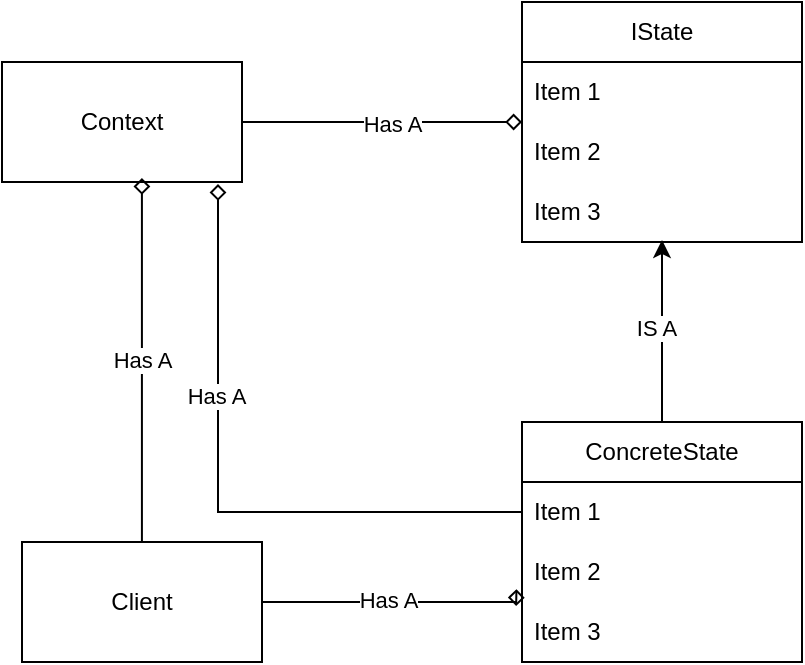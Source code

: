 <mxfile version="24.5.5" type="github">
  <diagram name="Page-1" id="NQerDazKBHutm1uH8_mD">
    <mxGraphModel dx="1242" dy="820" grid="1" gridSize="10" guides="1" tooltips="1" connect="1" arrows="1" fold="1" page="1" pageScale="1" pageWidth="827" pageHeight="1169" math="0" shadow="0">
      <root>
        <mxCell id="0" />
        <mxCell id="1" parent="0" />
        <mxCell id="QrRm8U3JqOkUNstwML88-2" style="edgeStyle=orthogonalEdgeStyle;rounded=0;orthogonalLoop=1;jettySize=auto;html=1;endArrow=diamond;endFill=0;" parent="1" source="QrRm8U3JqOkUNstwML88-1" target="QrRm8U3JqOkUNstwML88-3" edge="1">
          <mxGeometry relative="1" as="geometry">
            <mxPoint x="440" y="210" as="targetPoint" />
          </mxGeometry>
        </mxCell>
        <mxCell id="QrRm8U3JqOkUNstwML88-8" value="Has A" style="edgeLabel;html=1;align=center;verticalAlign=middle;resizable=0;points=[];" parent="QrRm8U3JqOkUNstwML88-2" vertex="1" connectable="0">
          <mxGeometry x="0.067" y="-1" relative="1" as="geometry">
            <mxPoint as="offset" />
          </mxGeometry>
        </mxCell>
        <mxCell id="QrRm8U3JqOkUNstwML88-1" value="Context" style="rounded=0;whiteSpace=wrap;html=1;" parent="1" vertex="1">
          <mxGeometry x="110" y="180" width="120" height="60" as="geometry" />
        </mxCell>
        <mxCell id="QrRm8U3JqOkUNstwML88-3" value="IState" style="swimlane;fontStyle=0;childLayout=stackLayout;horizontal=1;startSize=30;horizontalStack=0;resizeParent=1;resizeParentMax=0;resizeLast=0;collapsible=1;marginBottom=0;whiteSpace=wrap;html=1;" parent="1" vertex="1">
          <mxGeometry x="370" y="150" width="140" height="120" as="geometry" />
        </mxCell>
        <mxCell id="QrRm8U3JqOkUNstwML88-4" value="Item 1" style="text;strokeColor=none;fillColor=none;align=left;verticalAlign=middle;spacingLeft=4;spacingRight=4;overflow=hidden;points=[[0,0.5],[1,0.5]];portConstraint=eastwest;rotatable=0;whiteSpace=wrap;html=1;" parent="QrRm8U3JqOkUNstwML88-3" vertex="1">
          <mxGeometry y="30" width="140" height="30" as="geometry" />
        </mxCell>
        <mxCell id="QrRm8U3JqOkUNstwML88-5" value="Item 2" style="text;strokeColor=none;fillColor=none;align=left;verticalAlign=middle;spacingLeft=4;spacingRight=4;overflow=hidden;points=[[0,0.5],[1,0.5]];portConstraint=eastwest;rotatable=0;whiteSpace=wrap;html=1;" parent="QrRm8U3JqOkUNstwML88-3" vertex="1">
          <mxGeometry y="60" width="140" height="30" as="geometry" />
        </mxCell>
        <mxCell id="QrRm8U3JqOkUNstwML88-6" value="Item 3" style="text;strokeColor=none;fillColor=none;align=left;verticalAlign=middle;spacingLeft=4;spacingRight=4;overflow=hidden;points=[[0,0.5],[1,0.5]];portConstraint=eastwest;rotatable=0;whiteSpace=wrap;html=1;" parent="QrRm8U3JqOkUNstwML88-3" vertex="1">
          <mxGeometry y="90" width="140" height="30" as="geometry" />
        </mxCell>
        <mxCell id="QrRm8U3JqOkUNstwML88-9" value="ConcreteState" style="swimlane;fontStyle=0;childLayout=stackLayout;horizontal=1;startSize=30;horizontalStack=0;resizeParent=1;resizeParentMax=0;resizeLast=0;collapsible=1;marginBottom=0;whiteSpace=wrap;html=1;" parent="1" vertex="1">
          <mxGeometry x="370" y="360" width="140" height="120" as="geometry" />
        </mxCell>
        <mxCell id="QrRm8U3JqOkUNstwML88-10" value="Item 1" style="text;strokeColor=none;fillColor=none;align=left;verticalAlign=middle;spacingLeft=4;spacingRight=4;overflow=hidden;points=[[0,0.5],[1,0.5]];portConstraint=eastwest;rotatable=0;whiteSpace=wrap;html=1;" parent="QrRm8U3JqOkUNstwML88-9" vertex="1">
          <mxGeometry y="30" width="140" height="30" as="geometry" />
        </mxCell>
        <mxCell id="QrRm8U3JqOkUNstwML88-11" value="Item 2" style="text;strokeColor=none;fillColor=none;align=left;verticalAlign=middle;spacingLeft=4;spacingRight=4;overflow=hidden;points=[[0,0.5],[1,0.5]];portConstraint=eastwest;rotatable=0;whiteSpace=wrap;html=1;" parent="QrRm8U3JqOkUNstwML88-9" vertex="1">
          <mxGeometry y="60" width="140" height="30" as="geometry" />
        </mxCell>
        <mxCell id="QrRm8U3JqOkUNstwML88-12" value="Item 3" style="text;strokeColor=none;fillColor=none;align=left;verticalAlign=middle;spacingLeft=4;spacingRight=4;overflow=hidden;points=[[0,0.5],[1,0.5]];portConstraint=eastwest;rotatable=0;whiteSpace=wrap;html=1;" parent="QrRm8U3JqOkUNstwML88-9" vertex="1">
          <mxGeometry y="90" width="140" height="30" as="geometry" />
        </mxCell>
        <mxCell id="QrRm8U3JqOkUNstwML88-13" style="edgeStyle=orthogonalEdgeStyle;rounded=0;orthogonalLoop=1;jettySize=auto;html=1;entryX=0.5;entryY=0.967;entryDx=0;entryDy=0;entryPerimeter=0;" parent="1" source="QrRm8U3JqOkUNstwML88-9" target="QrRm8U3JqOkUNstwML88-6" edge="1">
          <mxGeometry relative="1" as="geometry" />
        </mxCell>
        <mxCell id="QrRm8U3JqOkUNstwML88-14" value="IS A" style="edgeLabel;html=1;align=center;verticalAlign=middle;resizable=0;points=[];" parent="QrRm8U3JqOkUNstwML88-13" vertex="1" connectable="0">
          <mxGeometry x="0.033" y="3" relative="1" as="geometry">
            <mxPoint as="offset" />
          </mxGeometry>
        </mxCell>
        <mxCell id="QrRm8U3JqOkUNstwML88-20" value="Client" style="rounded=0;whiteSpace=wrap;html=1;" parent="1" vertex="1">
          <mxGeometry x="120" y="420" width="120" height="60" as="geometry" />
        </mxCell>
        <mxCell id="QrRm8U3JqOkUNstwML88-22" value="Has A" style="edgeStyle=orthogonalEdgeStyle;rounded=0;orthogonalLoop=1;jettySize=auto;html=1;entryX=0.583;entryY=0.967;entryDx=0;entryDy=0;entryPerimeter=0;endArrow=diamond;endFill=0;" parent="1" source="QrRm8U3JqOkUNstwML88-20" target="QrRm8U3JqOkUNstwML88-1" edge="1">
          <mxGeometry relative="1" as="geometry" />
        </mxCell>
        <mxCell id="QrRm8U3JqOkUNstwML88-25" style="edgeStyle=orthogonalEdgeStyle;rounded=0;orthogonalLoop=1;jettySize=auto;html=1;entryX=-0.021;entryY=0.067;entryDx=0;entryDy=0;entryPerimeter=0;endArrow=diamond;endFill=0;" parent="1" source="QrRm8U3JqOkUNstwML88-20" target="QrRm8U3JqOkUNstwML88-12" edge="1">
          <mxGeometry relative="1" as="geometry">
            <Array as="points">
              <mxPoint x="367" y="450" />
            </Array>
          </mxGeometry>
        </mxCell>
        <mxCell id="QrRm8U3JqOkUNstwML88-27" value="Has A" style="edgeLabel;html=1;align=center;verticalAlign=middle;resizable=0;points=[];" parent="QrRm8U3JqOkUNstwML88-25" vertex="1" connectable="0">
          <mxGeometry x="-0.024" y="1" relative="1" as="geometry">
            <mxPoint as="offset" />
          </mxGeometry>
        </mxCell>
        <mxCell id="QrRm8U3JqOkUNstwML88-26" style="edgeStyle=orthogonalEdgeStyle;rounded=0;orthogonalLoop=1;jettySize=auto;html=1;entryX=0.9;entryY=1.017;entryDx=0;entryDy=0;entryPerimeter=0;endArrow=diamond;endFill=0;" parent="1" source="QrRm8U3JqOkUNstwML88-10" target="QrRm8U3JqOkUNstwML88-1" edge="1">
          <mxGeometry relative="1" as="geometry">
            <mxPoint x="220" y="250" as="targetPoint" />
          </mxGeometry>
        </mxCell>
        <mxCell id="QrRm8U3JqOkUNstwML88-28" value="Has A" style="edgeLabel;html=1;align=center;verticalAlign=middle;resizable=0;points=[];" parent="QrRm8U3JqOkUNstwML88-26" vertex="1" connectable="0">
          <mxGeometry x="0.329" y="1" relative="1" as="geometry">
            <mxPoint as="offset" />
          </mxGeometry>
        </mxCell>
      </root>
    </mxGraphModel>
  </diagram>
</mxfile>

